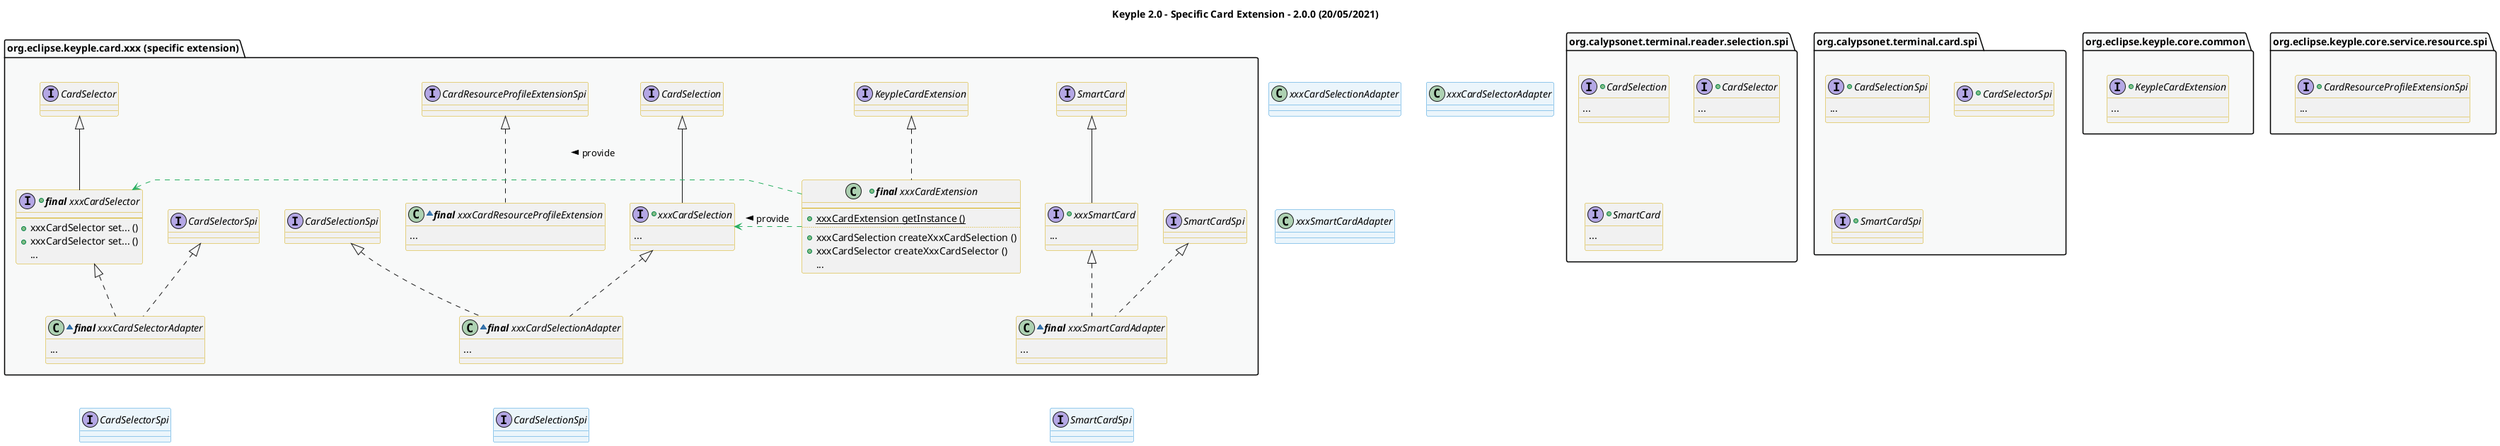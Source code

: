 @startuml
title
    Keyple 2.0 - Specific Card Extension - 2.0.0 (20/05/2021)
end title

' == THEME ==

'Couleurs issues de : https://htmlcolorcodes.com/fr/tableau-de-couleur/tableau-de-couleur-design-plat/
!define C_GREY1 F8F9F9
!define C_GREY2 F2F3F4
!define C_GREY3 E5E7E9
!define C_GREY4 D7DBDD
!define C_GREY5 CACFD2
!define C_GREY6 BDC3C7
!define C_LINK 3498DB
!define C_USE 27AE60

skinparam Shadowing false
skinparam ClassFontStyle italic
skinparam ClassBorderColor #D4AC0D
skinparam stereotypeABorderColor #A9DCDF
skinparam stereotypeIBorderColor #B4A7E5
skinparam stereotypeCBorderColor #ADD1B2
skinparam stereotypeEBorderColor #EB93DF
' Red
skinparam ClassBackgroundColor<<red>> #FDEDEC
skinparam ClassBorderColor<<red>> #E74C3C
hide <<red>> stereotype
' Purple
skinparam ClassBackgroundColor<<purple>> #F4ECF7
skinparam ClassBorderColor<<purple>> #8E44AD
hide <<purple>> stereotype
' blue
skinparam ClassBackgroundColor<<blue>> #EBF5FB
skinparam ClassBorderColor<<blue>> #3498DB
hide <<blue>> stereotype
' Green
skinparam ClassBackgroundColor<<green>> #E9F7EF
skinparam ClassBorderColor<<green>> #27AE60
hide <<green>> stereotype
' Grey
skinparam ClassBackgroundColor<<grey>> #EAECEE
skinparam ClassBorderColor<<grey>> #2C3E50
hide <<grey>> stereotype

' == CONTENT ==

package "org.eclipse.keyple.core.common" as commonsApi {
    +interface KeypleCardExtension {
        ...
    }
}
package "org.calypsonet.terminal.reader.selection.spi" as readerSelectionSpi {
    +interface CardSelection {
        ...
    }
    +interface CardSelector {
        ...
    }
    +interface SmartCard {
        ...
    }
}
package "org.calypsonet.terminal.card.spi" as cardSpi {
    +interface CardSelectionSpi {
        ...
    }
    +interface CardSelectorSpi {
    }
    +interface SmartCardSpi {
    }
}
package "org.eclipse.keyple.core.service.resource.spi" as cardResourceSpi {
    +interface CardResourceProfileExtensionSpi {
        ...
    }
}

package "org.eclipse.keyple.card.xxx (specific extension)" as specificExtension {
    +class "**final** xxxCardExtension" as xxxCardExtension implements KeypleCardExtension {
        --
        +{static} xxxCardExtension getInstance ()
        ..
        +xxxCardSelection createXxxCardSelection ()
        +xxxCardSelector createXxxCardSelector ()
        ...
    }
    +interface xxxCardSelection extends CardSelection {
        ...
    }
    +interface "**final** xxxCardSelector" as xxxCardSelector implements CardSelector {
        --
        +xxxCardSelector set... ()
        +xxxCardSelector set... ()
        ...
    }
    +interface xxxSmartCard extends SmartCard {
        ...
    }
    ~class "**final** xxxCardResourceProfileExtension" as xxxCardResourceProfileExtension implements CardResourceProfileExtensionSpi {
        ...
    }
    ' Adapters
    ~class "**final** xxxCardSelectionAdapter" as xxxCardSelectionAdapter implements xxxCardSelection, CardSelectionSpi {
        ...
    }
    ~class "**final** xxxCardSelectorAdapter" as xxxCardSelectorAdapter implements xxxCardSelector, CardSelectorSpi {
        ...
    }
    ~class "**final** xxxSmartCardAdapter" as xxxSmartCardAdapter implements xxxSmartCard, SmartCardSpi {
        ...
    }
}

' Associations

xxxCardExtension .right.> xxxCardSelection #C_USE : provide >
xxxCardExtension .right.> xxxCardSelector #C_USE : provide >

' == LAYOUT ==

xxxCardSelection -[hidden]- xxxSmartCardAdapter
xxxCardSelectorAdapter -[hidden]- CardSelectorSpi
xxxSmartCardAdapter -[hidden]- SmartCardSpi
xxxCardSelectionAdapter -[hidden]- CardSelectionSpi

' == STYLE ==

package commonsApi #C_GREY1 {}
package specificExtension #C_GREY1 {}
package cardSpi #C_GREY1 {}
package readerSelectionSpi #C_GREY1 {}
package cardResourceSpi #C_GREY1 {}

class xxxCardSelectionAdapter <<blue>>
class xxxCardSelectorAdapter <<blue>>
class xxxSmartCardAdapter <<blue>>
interface CardSelectionSpi <<blue>>
interface CardSelectorSpi <<blue>>
interface SmartCardSpi <<blue>>

@enduml